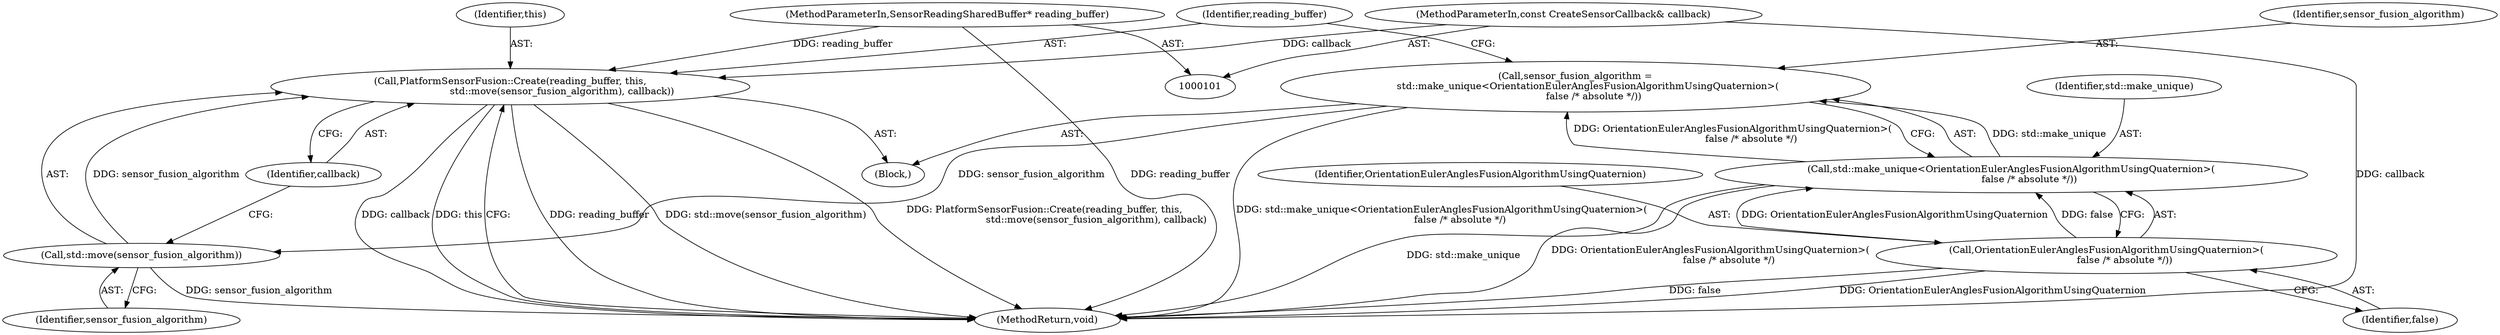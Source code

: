 digraph "0_Chrome_c0c8978849ac57e4ecd613ddc8ff7852a2054734_17@pointer" {
"1000124" [label="(Call,PlatformSensorFusion::Create(reading_buffer, this,\n                                  std::move(sensor_fusion_algorithm), callback))"];
"1000103" [label="(MethodParameterIn,SensorReadingSharedBuffer* reading_buffer)"];
"1000127" [label="(Call,std::move(sensor_fusion_algorithm))"];
"1000117" [label="(Call,sensor_fusion_algorithm =\n        std::make_unique<OrientationEulerAnglesFusionAlgorithmUsingQuaternion>(\n            false /* absolute */))"];
"1000119" [label="(Call,std::make_unique<OrientationEulerAnglesFusionAlgorithmUsingQuaternion>(\n            false /* absolute */))"];
"1000121" [label="(Call,OrientationEulerAnglesFusionAlgorithmUsingQuaternion>(\n            false /* absolute */))"];
"1000104" [label="(MethodParameterIn,const CreateSensorCallback& callback)"];
"1000134" [label="(MethodReturn,void)"];
"1000125" [label="(Identifier,reading_buffer)"];
"1000124" [label="(Call,PlatformSensorFusion::Create(reading_buffer, this,\n                                  std::move(sensor_fusion_algorithm), callback))"];
"1000115" [label="(Block,)"];
"1000117" [label="(Call,sensor_fusion_algorithm =\n        std::make_unique<OrientationEulerAnglesFusionAlgorithmUsingQuaternion>(\n            false /* absolute */))"];
"1000122" [label="(Identifier,OrientationEulerAnglesFusionAlgorithmUsingQuaternion)"];
"1000119" [label="(Call,std::make_unique<OrientationEulerAnglesFusionAlgorithmUsingQuaternion>(\n            false /* absolute */))"];
"1000103" [label="(MethodParameterIn,SensorReadingSharedBuffer* reading_buffer)"];
"1000128" [label="(Identifier,sensor_fusion_algorithm)"];
"1000121" [label="(Call,OrientationEulerAnglesFusionAlgorithmUsingQuaternion>(\n            false /* absolute */))"];
"1000120" [label="(Identifier,std::make_unique)"];
"1000123" [label="(Identifier,false)"];
"1000104" [label="(MethodParameterIn,const CreateSensorCallback& callback)"];
"1000129" [label="(Identifier,callback)"];
"1000127" [label="(Call,std::move(sensor_fusion_algorithm))"];
"1000118" [label="(Identifier,sensor_fusion_algorithm)"];
"1000126" [label="(Identifier,this)"];
"1000124" -> "1000115"  [label="AST: "];
"1000124" -> "1000129"  [label="CFG: "];
"1000125" -> "1000124"  [label="AST: "];
"1000126" -> "1000124"  [label="AST: "];
"1000127" -> "1000124"  [label="AST: "];
"1000129" -> "1000124"  [label="AST: "];
"1000134" -> "1000124"  [label="CFG: "];
"1000124" -> "1000134"  [label="DDG: this"];
"1000124" -> "1000134"  [label="DDG: reading_buffer"];
"1000124" -> "1000134"  [label="DDG: std::move(sensor_fusion_algorithm)"];
"1000124" -> "1000134"  [label="DDG: PlatformSensorFusion::Create(reading_buffer, this,\n                                  std::move(sensor_fusion_algorithm), callback)"];
"1000124" -> "1000134"  [label="DDG: callback"];
"1000103" -> "1000124"  [label="DDG: reading_buffer"];
"1000127" -> "1000124"  [label="DDG: sensor_fusion_algorithm"];
"1000104" -> "1000124"  [label="DDG: callback"];
"1000103" -> "1000101"  [label="AST: "];
"1000103" -> "1000134"  [label="DDG: reading_buffer"];
"1000127" -> "1000128"  [label="CFG: "];
"1000128" -> "1000127"  [label="AST: "];
"1000129" -> "1000127"  [label="CFG: "];
"1000127" -> "1000134"  [label="DDG: sensor_fusion_algorithm"];
"1000117" -> "1000127"  [label="DDG: sensor_fusion_algorithm"];
"1000117" -> "1000115"  [label="AST: "];
"1000117" -> "1000119"  [label="CFG: "];
"1000118" -> "1000117"  [label="AST: "];
"1000119" -> "1000117"  [label="AST: "];
"1000125" -> "1000117"  [label="CFG: "];
"1000117" -> "1000134"  [label="DDG: std::make_unique<OrientationEulerAnglesFusionAlgorithmUsingQuaternion>(\n            false /* absolute */)"];
"1000119" -> "1000117"  [label="DDG: std::make_unique"];
"1000119" -> "1000117"  [label="DDG: OrientationEulerAnglesFusionAlgorithmUsingQuaternion>(\n            false /* absolute */)"];
"1000119" -> "1000121"  [label="CFG: "];
"1000120" -> "1000119"  [label="AST: "];
"1000121" -> "1000119"  [label="AST: "];
"1000119" -> "1000134"  [label="DDG: OrientationEulerAnglesFusionAlgorithmUsingQuaternion>(\n            false /* absolute */)"];
"1000119" -> "1000134"  [label="DDG: std::make_unique"];
"1000121" -> "1000119"  [label="DDG: OrientationEulerAnglesFusionAlgorithmUsingQuaternion"];
"1000121" -> "1000119"  [label="DDG: false"];
"1000121" -> "1000123"  [label="CFG: "];
"1000122" -> "1000121"  [label="AST: "];
"1000123" -> "1000121"  [label="AST: "];
"1000121" -> "1000134"  [label="DDG: OrientationEulerAnglesFusionAlgorithmUsingQuaternion"];
"1000121" -> "1000134"  [label="DDG: false"];
"1000104" -> "1000101"  [label="AST: "];
"1000104" -> "1000134"  [label="DDG: callback"];
}
